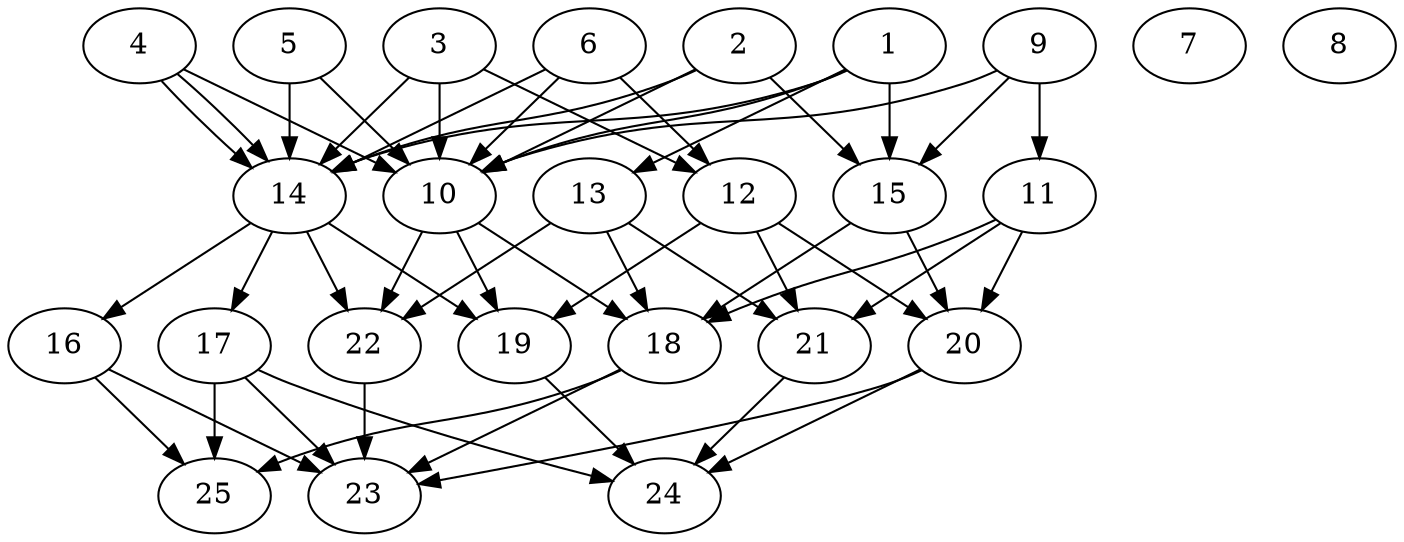 // DAG automatically generated by daggen at Tue Aug  6 16:26:47 2019
// ./daggen --dot -n 25 --ccr 0.4 --fat 0.7 --regular 0.5 --density 0.7 --mindata 5242880 --maxdata 52428800 
digraph G {
  1 [size="71434240", alpha="0.10", expect_size="28573696"] 
  1 -> 10 [size ="28573696"]
  1 -> 13 [size ="28573696"]
  1 -> 14 [size ="28573696"]
  1 -> 15 [size ="28573696"]
  2 [size="64130560", alpha="0.13", expect_size="25652224"] 
  2 -> 10 [size ="25652224"]
  2 -> 14 [size ="25652224"]
  2 -> 15 [size ="25652224"]
  3 [size="65669120", alpha="0.11", expect_size="26267648"] 
  3 -> 10 [size ="26267648"]
  3 -> 12 [size ="26267648"]
  3 -> 14 [size ="26267648"]
  4 [size="46033920", alpha="0.01", expect_size="18413568"] 
  4 -> 10 [size ="18413568"]
  4 -> 14 [size ="18413568"]
  4 -> 14 [size ="18413568"]
  5 [size="68236800", alpha="0.14", expect_size="27294720"] 
  5 -> 10 [size ="27294720"]
  5 -> 14 [size ="27294720"]
  6 [size="58406400", alpha="0.03", expect_size="23362560"] 
  6 -> 10 [size ="23362560"]
  6 -> 12 [size ="23362560"]
  6 -> 14 [size ="23362560"]
  7 [size="108177920", alpha="0.02", expect_size="43271168"] 
  8 [size="89763840", alpha="0.16", expect_size="35905536"] 
  9 [size="123865600", alpha="0.05", expect_size="49546240"] 
  9 -> 10 [size ="49546240"]
  9 -> 11 [size ="49546240"]
  9 -> 15 [size ="49546240"]
  10 [size="72271360", alpha="0.12", expect_size="28908544"] 
  10 -> 18 [size ="28908544"]
  10 -> 19 [size ="28908544"]
  10 -> 22 [size ="28908544"]
  11 [size="86656000", alpha="0.19", expect_size="34662400"] 
  11 -> 18 [size ="34662400"]
  11 -> 20 [size ="34662400"]
  11 -> 21 [size ="34662400"]
  12 [size="29168640", alpha="0.20", expect_size="11667456"] 
  12 -> 19 [size ="11667456"]
  12 -> 20 [size ="11667456"]
  12 -> 21 [size ="11667456"]
  13 [size="106106880", alpha="0.11", expect_size="42442752"] 
  13 -> 18 [size ="42442752"]
  13 -> 21 [size ="42442752"]
  13 -> 22 [size ="42442752"]
  14 [size="53450240", alpha="0.20", expect_size="21380096"] 
  14 -> 16 [size ="21380096"]
  14 -> 17 [size ="21380096"]
  14 -> 19 [size ="21380096"]
  14 -> 22 [size ="21380096"]
  15 [size="59317760", alpha="0.15", expect_size="23727104"] 
  15 -> 18 [size ="23727104"]
  15 -> 20 [size ="23727104"]
  16 [size="21317120", alpha="0.02", expect_size="8526848"] 
  16 -> 23 [size ="8526848"]
  16 -> 25 [size ="8526848"]
  17 [size="39073280", alpha="0.17", expect_size="15629312"] 
  17 -> 23 [size ="15629312"]
  17 -> 24 [size ="15629312"]
  17 -> 25 [size ="15629312"]
  18 [size="51509760", alpha="0.14", expect_size="20603904"] 
  18 -> 23 [size ="20603904"]
  18 -> 25 [size ="20603904"]
  19 [size="28224000", alpha="0.16", expect_size="11289600"] 
  19 -> 24 [size ="11289600"]
  20 [size="57825280", alpha="0.20", expect_size="23130112"] 
  20 -> 23 [size ="23130112"]
  20 -> 24 [size ="23130112"]
  21 [size="127626240", alpha="0.14", expect_size="51050496"] 
  21 -> 24 [size ="51050496"]
  22 [size="121192960", alpha="0.17", expect_size="48477184"] 
  22 -> 23 [size ="48477184"]
  23 [size="120038400", alpha="0.09", expect_size="48015360"] 
  24 [size="69775360", alpha="0.07", expect_size="27910144"] 
  25 [size="66982400", alpha="0.14", expect_size="26792960"] 
}
